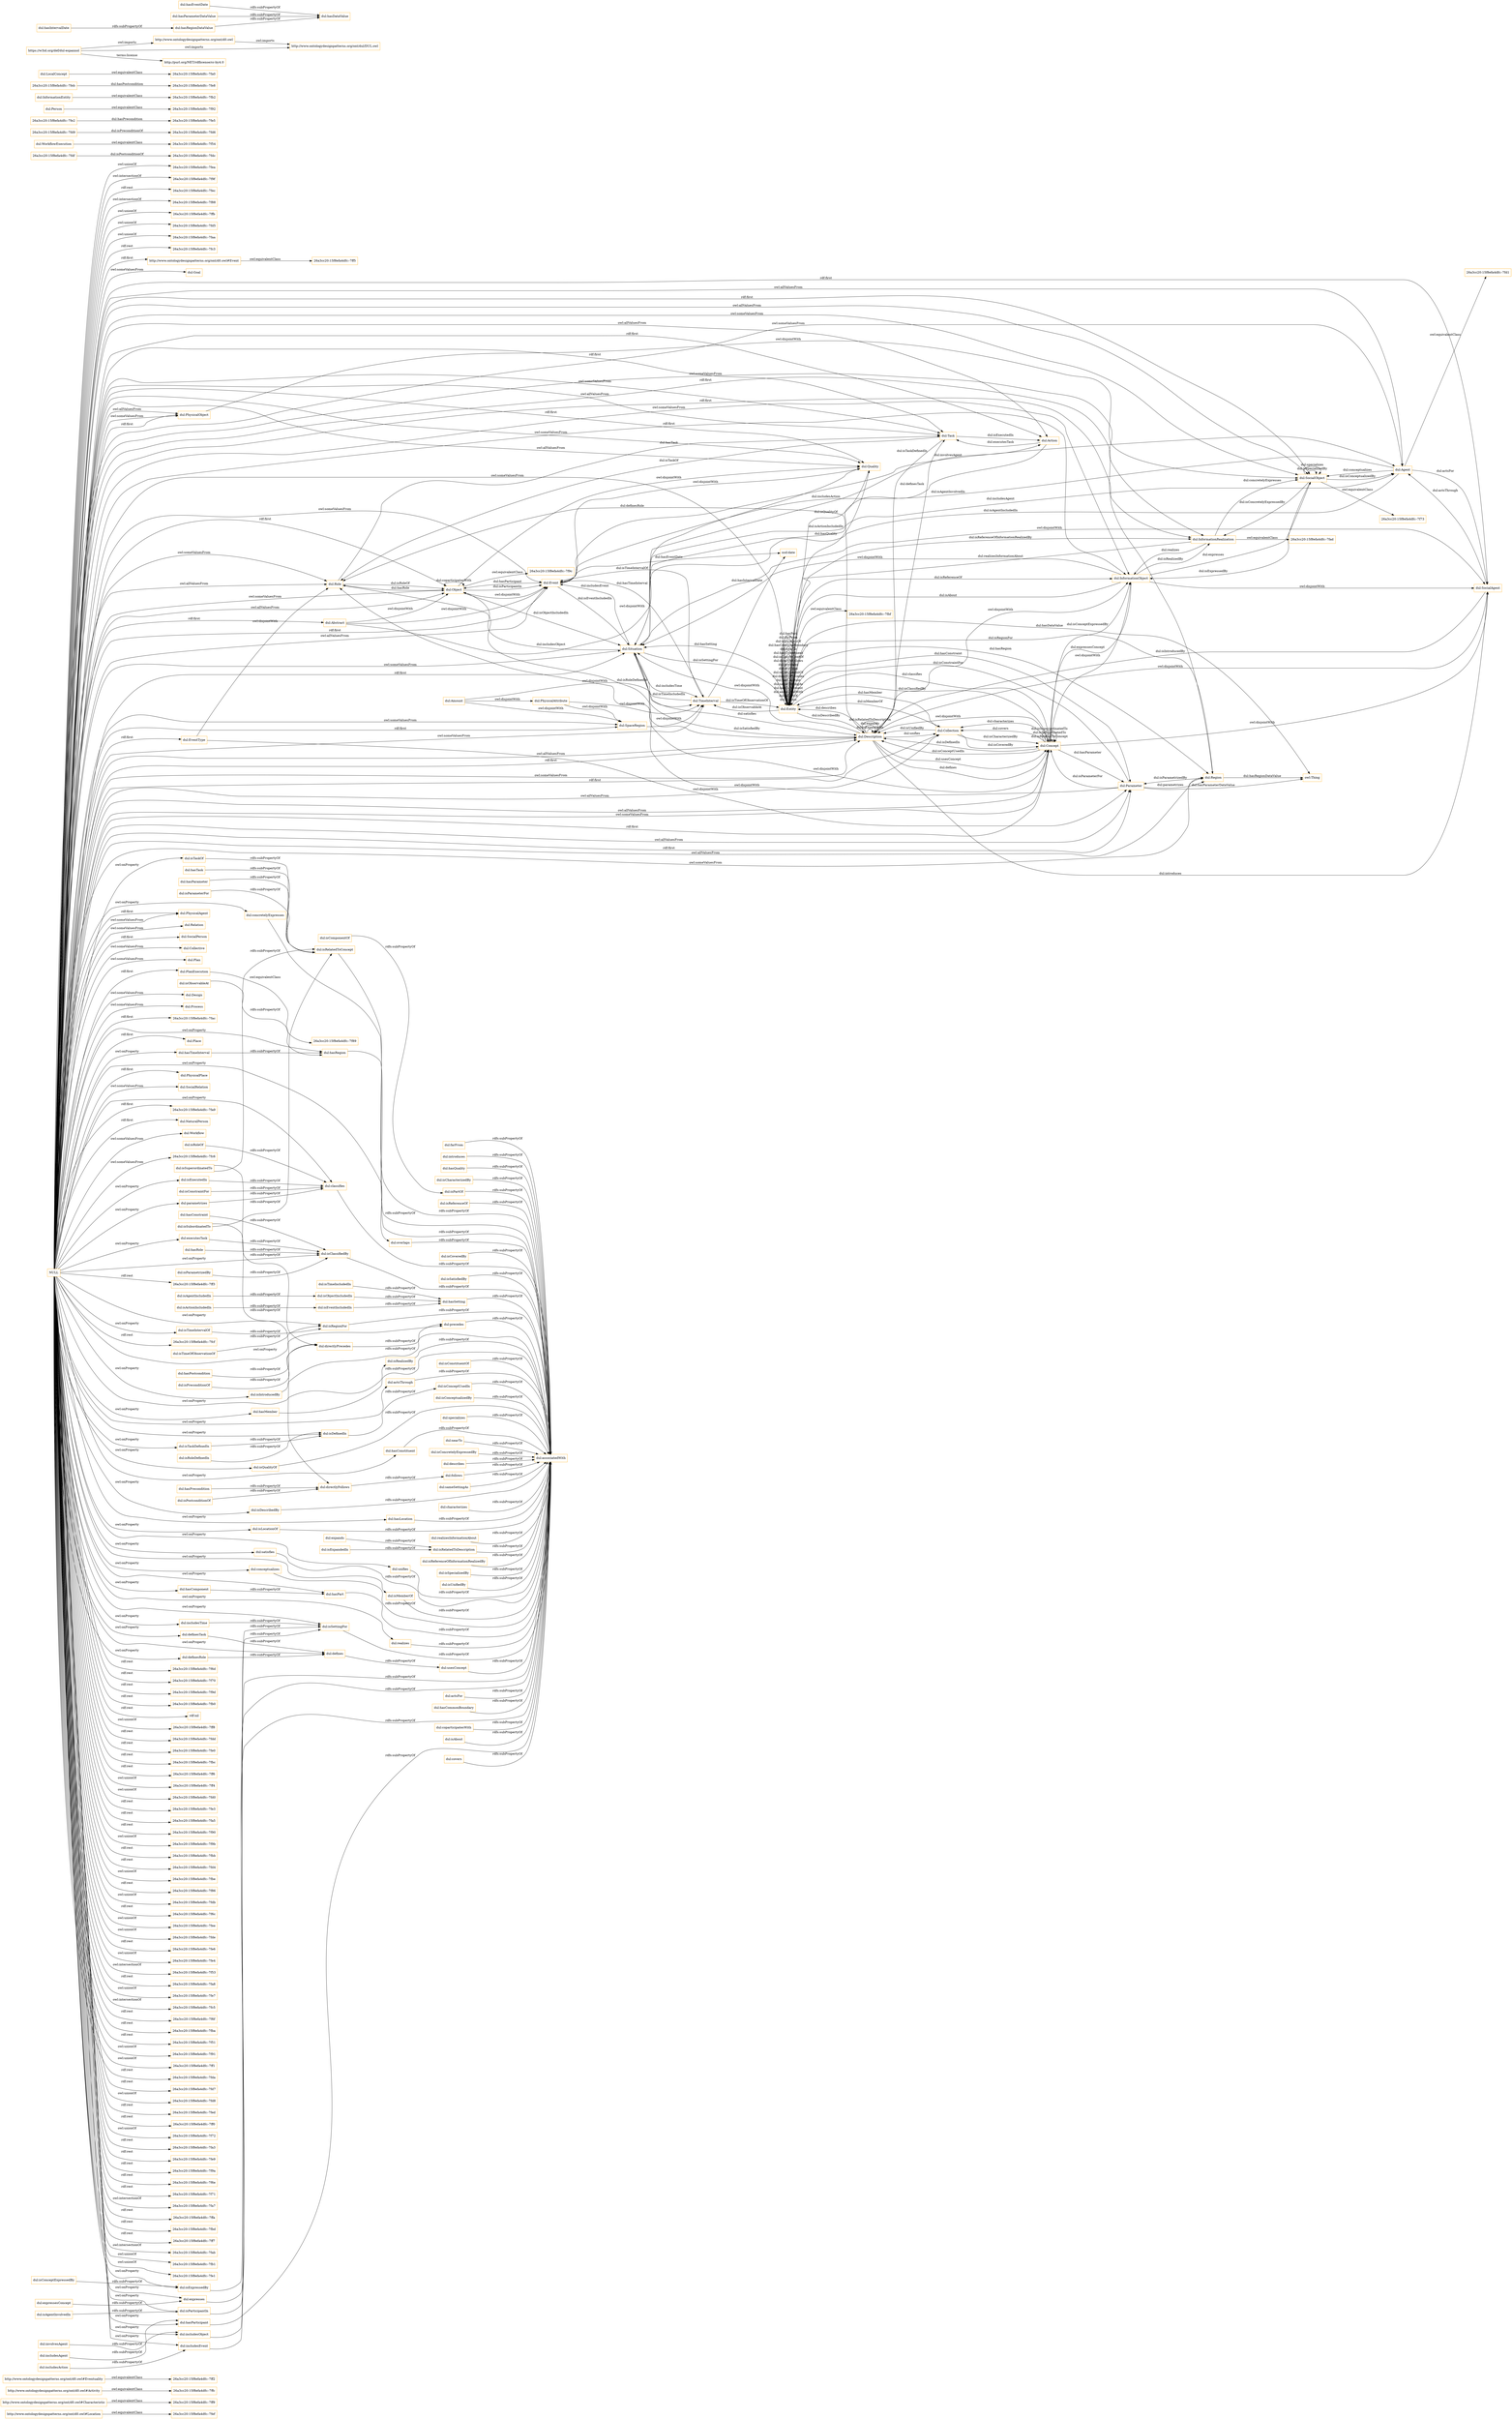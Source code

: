 digraph ar2dtool_diagram { 
rankdir=LR;
size="1501"
node [shape = rectangle, color="orange"]; "http://www.ontologydesignpatterns.org/ont/d0.owl#Location" "26a3cc20:15f8efa4dfc:-7ff9" "26a3cc20:15f8efa4dfc:-7fef" "http://www.ontologydesignpatterns.org/ont/d0.owl#Activity" "http://www.ontologydesignpatterns.org/ont/d0.owl#Eventuality" "26a3cc20:15f8efa4dfc:-7ff2" "http://www.ontologydesignpatterns.org/ont/d0.owl#Characteristic" "http://www.ontologydesignpatterns.org/ont/d0.owl#Event" "26a3cc20:15f8efa4dfc:-7ffc" "26a3cc20:15f8efa4dfc:-7ff5" "dul:Goal" "dul:EventType" "26a3cc20:15f8efa4dfc:-7fdc" "dul:Object" "26a3cc20:15f8efa4dfc:-7f54" "26a3cc20:15f8efa4dfc:-7fad" "dul:Description" "26a3cc20:15f8efa4dfc:-7fd6" "dul:PhysicalAgent" "dul:Relation" "dul:Role" "dul:Entity" "dul:Situation" "26a3cc20:15f8efa4dfc:-7fd1" "dul:Abstract" "dul:SocialPerson" "dul:Collective" "26a3cc20:15f8efa4dfc:-7f9c" "dul:Amount" "dul:Plan" "26a3cc20:15f8efa4dfc:-7fe2" "dul:Design" "dul:Process" "26a3cc20:15f8efa4dfc:-7f92" "26a3cc20:15f8efa4dfc:-7fac" "dul:Task" "26a3cc20:15f8efa4dfc:-7fbf" "26a3cc20:15f8efa4dfc:-7fb2" "dul:Place" "dul:Quality" "dul:Action" "dul:SocialAgent" "dul:PlanExecution" "dul:Agent" "dul:Parameter" "dul:WorkflowExecution" "dul:SocialObject" "dul:PhysicalPlace" "dul:TimeInterval" "dul:Concept" "dul:SocialRelation" "26a3cc20:15f8efa4dfc:-7f73" "dul:Event" "26a3cc20:15f8efa4dfc:-7fd9" "dul:Person" "dul:SpaceRegion" "26a3cc20:15f8efa4dfc:-7f89" "dul:PhysicalObject" "26a3cc20:15f8efa4dfc:-7fdf" "26a3cc20:15f8efa4dfc:-7fa9" "owl:Thing" "dul:InformationRealization" "dul:PhysicalAttribute" "dul:NaturalPerson" "26a3cc20:15f8efa4dfc:-7fe5" "dul:Workflow" "dul:InformationObject" "26a3cc20:15f8efa4dfc:-7feb" "26a3cc20:15f8efa4dfc:-7fc6" "dul:Collection" "26a3cc20:15f8efa4dfc:-7fa0" "dul:Region" "dul:InformationEntity" "26a3cc20:15f8efa4dfc:-7fe8" "dul:LocalConcept" ; /*classes style*/
	"dul:isRelatedToConcept" -> "dul:associatedWith" [ label = "rdfs:subPropertyOf" ];
	"dul:concretelyExpresses" -> "dul:associatedWith" [ label = "rdfs:subPropertyOf" ];
	"dul:hasRegion" -> "dul:associatedWith" [ label = "rdfs:subPropertyOf" ];
	"dul:includesEvent" -> "dul:isSettingFor" [ label = "rdfs:subPropertyOf" ];
	"dul:overlaps" -> "dul:associatedWith" [ label = "rdfs:subPropertyOf" ];
	"dul:isConstraintFor" -> "dul:classifies" [ label = "rdfs:subPropertyOf" ];
	"dul:isRegionFor" -> "dul:associatedWith" [ label = "rdfs:subPropertyOf" ];
	"dul:isCoveredBy" -> "dul:associatedWith" [ label = "rdfs:subPropertyOf" ];
	"dul:PhysicalAttribute" -> "dul:TimeInterval" [ label = "owl:disjointWith" ];
	"dul:PhysicalAttribute" -> "dul:SpaceRegion" [ label = "owl:disjointWith" ];
	"dul:hasConstraint" -> "dul:isClassifiedBy" [ label = "rdfs:subPropertyOf" ];
	"dul:isSettingFor" -> "dul:associatedWith" [ label = "rdfs:subPropertyOf" ];
	"dul:isSatisfiedBy" -> "dul:associatedWith" [ label = "rdfs:subPropertyOf" ];
	"dul:isIntroducedBy" -> "dul:associatedWith" [ label = "rdfs:subPropertyOf" ];
	"dul:Description" -> "dul:SocialAgent" [ label = "owl:disjointWith" ];
	"dul:Description" -> "dul:Situation" [ label = "owl:disjointWith" ];
	"dul:Description" -> "dul:InformationObject" [ label = "owl:disjointWith" ];
	"dul:Concept" -> "dul:InformationObject" [ label = "owl:disjointWith" ];
	"dul:Concept" -> "dul:Description" [ label = "owl:disjointWith" ];
	"dul:Concept" -> "dul:Situation" [ label = "owl:disjointWith" ];
	"dul:Concept" -> "dul:SocialAgent" [ label = "owl:disjointWith" ];
	"dul:Object" -> "dul:Quality" [ label = "owl:disjointWith" ];
	"dul:Object" -> "26a3cc20:15f8efa4dfc:-7f9c" [ label = "owl:equivalentClass" ];
	"dul:isConceptExpressedBy" -> "dul:isExpressedBy" [ label = "rdfs:subPropertyOf" ];
	"dul:isParameterFor" -> "dul:isRelatedToConcept" [ label = "rdfs:subPropertyOf" ];
	"dul:isRealizedBy" -> "dul:associatedWith" [ label = "rdfs:subPropertyOf" ];
	"dul:isRoleOf" -> "dul:classifies" [ label = "rdfs:subPropertyOf" ];
	"http://www.ontologydesignpatterns.org/ont/d0.owl" -> "http://www.ontologydesignpatterns.org/ont/dul/DUL.owl" [ label = "owl:imports" ];
	"dul:hasMember" -> "dul:associatedWith" [ label = "rdfs:subPropertyOf" ];
	"dul:expresses" -> "dul:associatedWith" [ label = "rdfs:subPropertyOf" ];
	"dul:includesAction" -> "dul:includesEvent" [ label = "rdfs:subPropertyOf" ];
	"dul:isRoleDefinedIn" -> "dul:isDefinedIn" [ label = "rdfs:subPropertyOf" ];
	"dul:isActionIncludedIn" -> "dul:isEventIncludedIn" [ label = "rdfs:subPropertyOf" ];
	"dul:InformationObject" -> "dul:SocialAgent" [ label = "owl:disjointWith" ];
	"dul:InformationObject" -> "dul:Situation" [ label = "owl:disjointWith" ];
	"dul:hasPostcondition" -> "dul:directlyPrecedes" [ label = "rdfs:subPropertyOf" ];
	"dul:WorkflowExecution" -> "26a3cc20:15f8efa4dfc:-7f54" [ label = "owl:equivalentClass" ];
	"dul:isConstituentOf" -> "dul:associatedWith" [ label = "rdfs:subPropertyOf" ];
	"dul:SocialObject" -> "26a3cc20:15f8efa4dfc:-7f73" [ label = "owl:equivalentClass" ];
	"dul:actsThrough" -> "dul:associatedWith" [ label = "rdfs:subPropertyOf" ];
	"http://www.ontologydesignpatterns.org/ont/d0.owl#Event" -> "26a3cc20:15f8efa4dfc:-7ff5" [ label = "owl:equivalentClass" ];
	"dul:isEventIncludedIn" -> "dul:hasSetting" [ label = "rdfs:subPropertyOf" ];
	"dul:Parameter" -> "dul:Role" [ label = "owl:disjointWith" ];
	"dul:InformationRealization" -> "26a3cc20:15f8efa4dfc:-7fad" [ label = "owl:equivalentClass" ];
	"dul:isConceptualizedBy" -> "dul:associatedWith" [ label = "rdfs:subPropertyOf" ];
	"dul:precedes" -> "dul:associatedWith" [ label = "rdfs:subPropertyOf" ];
	"dul:isPreconditionOf" -> "dul:directlyPrecedes" [ label = "rdfs:subPropertyOf" ];
	"dul:specializes" -> "dul:associatedWith" [ label = "rdfs:subPropertyOf" ];
	"dul:isDefinedIn" -> "dul:isConceptUsedIn" [ label = "rdfs:subPropertyOf" ];
	"dul:nearTo" -> "dul:associatedWith" [ label = "rdfs:subPropertyOf" ];
	"dul:Event" -> "dul:Quality" [ label = "owl:disjointWith" ];
	"dul:Event" -> "dul:Object" [ label = "owl:disjointWith" ];
	"dul:hasRole" -> "dul:isClassifiedBy" [ label = "rdfs:subPropertyOf" ];
	"dul:isExpressedBy" -> "dul:associatedWith" [ label = "rdfs:subPropertyOf" ];
	"dul:PhysicalObject" -> "dul:SocialObject" [ label = "owl:disjointWith" ];
	"dul:isConcretelyExpressedBy" -> "dul:associatedWith" [ label = "rdfs:subPropertyOf" ];
	"dul:describes" -> "dul:associatedWith" [ label = "rdfs:subPropertyOf" ];
	"dul:isQualityOf" -> "dul:associatedWith" [ label = "rdfs:subPropertyOf" ];
	"dul:sameSettingAs" -> "dul:associatedWith" [ label = "rdfs:subPropertyOf" ];
	"dul:hasConstituent" -> "dul:associatedWith" [ label = "rdfs:subPropertyOf" ];
	"dul:Situation" -> "dul:SocialAgent" [ label = "owl:disjointWith" ];
	"dul:characterizes" -> "dul:associatedWith" [ label = "rdfs:subPropertyOf" ];
	"dul:EventType" -> "dul:Role" [ label = "owl:disjointWith" ];
	"dul:EventType" -> "dul:Parameter" [ label = "owl:disjointWith" ];
	"dul:hasTask" -> "dul:isRelatedToConcept" [ label = "rdfs:subPropertyOf" ];
	"dul:directlyPrecedes" -> "dul:precedes" [ label = "rdfs:subPropertyOf" ];
	"dul:isTaskOf" -> "dul:isRelatedToConcept" [ label = "rdfs:subPropertyOf" ];
	"dul:isDescribedBy" -> "dul:associatedWith" [ label = "rdfs:subPropertyOf" ];
	"http://www.ontologydesignpatterns.org/ont/d0.owl#Eventuality" -> "26a3cc20:15f8efa4dfc:-7ff2" [ label = "owl:equivalentClass" ];
	"dul:isParticipantIn" -> "dul:associatedWith" [ label = "rdfs:subPropertyOf" ];
	"http://www.ontologydesignpatterns.org/ont/d0.owl#Characteristic" -> "26a3cc20:15f8efa4dfc:-7ff9" [ label = "owl:equivalentClass" ];
	"dul:realizesInformationAbout" -> "dul:associatedWith" [ label = "rdfs:subPropertyOf" ];
	"dul:isSuperordinatedTo" -> "dul:isRelatedToConcept" [ label = "rdfs:subPropertyOf" ];
	"dul:isSuperordinatedTo" -> "dul:directlyPrecedes" [ label = "rdfs:subPropertyOf" ];
	"dul:isRelatedToDescription" -> "dul:associatedWith" [ label = "rdfs:subPropertyOf" ];
	"dul:Person" -> "26a3cc20:15f8efa4dfc:-7f92" [ label = "owl:equivalentClass" ];
	"dul:isReferenceOfInformationRealizedBy" -> "dul:associatedWith" [ label = "rdfs:subPropertyOf" ];
	"dul:isSpecializedBy" -> "dul:associatedWith" [ label = "rdfs:subPropertyOf" ];
	"dul:isUnifiedBy" -> "dul:associatedWith" [ label = "rdfs:subPropertyOf" ];
	"dul:hasSetting" -> "dul:associatedWith" [ label = "rdfs:subPropertyOf" ];
	"dul:involvesAgent" -> "dul:hasParticipant" [ label = "rdfs:subPropertyOf" ];
	"dul:isTimeIncludedIn" -> "dul:hasSetting" [ label = "rdfs:subPropertyOf" ];
	"dul:isPostconditionOf" -> "dul:directlyFollows" [ label = "rdfs:subPropertyOf" ];
	"dul:PlanExecution" -> "26a3cc20:15f8efa4dfc:-7f89" [ label = "owl:equivalentClass" ];
	"NULL" -> "dul:Parameter" [ label = "owl:allValuesFrom" ];
	"NULL" -> "26a3cc20:15f8efa4dfc:-7f6d" [ label = "rdf:rest" ];
	"NULL" -> "26a3cc20:15f8efa4dfc:-7f70" [ label = "rdf:rest" ];
	"NULL" -> "26a3cc20:15f8efa4dfc:-7f9d" [ label = "rdf:rest" ];
	"NULL" -> "dul:Situation" [ label = "owl:someValuesFrom" ];
	"NULL" -> "26a3cc20:15f8efa4dfc:-7fb0" [ label = "rdf:rest" ];
	"NULL" -> "dul:Parameter" [ label = "rdf:first" ];
	"NULL" -> "rdf:nil" [ label = "rdf:rest" ];
	"NULL" -> "dul:InformationObject" [ label = "rdf:first" ];
	"NULL" -> "26a3cc20:15f8efa4dfc:-7ff8" [ label = "owl:unionOf" ];
	"NULL" -> "26a3cc20:15f8efa4dfc:-7fdd" [ label = "rdf:rest" ];
	"NULL" -> "26a3cc20:15f8efa4dfc:-7fe0" [ label = "rdf:rest" ];
	"NULL" -> "dul:concretelyExpresses" [ label = "owl:onProperty" ];
	"NULL" -> "dul:PhysicalObject" [ label = "owl:allValuesFrom" ];
	"NULL" -> "dul:isTaskOf" [ label = "owl:onProperty" ];
	"NULL" -> "dul:Task" [ label = "owl:allValuesFrom" ];
	"NULL" -> "26a3cc20:15f8efa4dfc:-7fbc" [ label = "rdf:rest" ];
	"NULL" -> "26a3cc20:15f8efa4dfc:-7ff6" [ label = "rdf:rest" ];
	"NULL" -> "26a3cc20:15f8efa4dfc:-7fc6" [ label = "owl:someValuesFrom" ];
	"NULL" -> "dul:Region" [ label = "owl:allValuesFrom" ];
	"NULL" -> "dul:isParticipantIn" [ label = "owl:onProperty" ];
	"NULL" -> "26a3cc20:15f8efa4dfc:-7ff4" [ label = "owl:unionOf" ];
	"NULL" -> "dul:PlanExecution" [ label = "rdf:first" ];
	"NULL" -> "dul:Agent" [ label = "owl:someValuesFrom" ];
	"NULL" -> "dul:isTaskDefinedIn" [ label = "owl:onProperty" ];
	"NULL" -> "dul:overlaps" [ label = "owl:onProperty" ];
	"NULL" -> "dul:definesRole" [ label = "owl:onProperty" ];
	"NULL" -> "26a3cc20:15f8efa4dfc:-7fd0" [ label = "owl:unionOf" ];
	"NULL" -> "dul:PhysicalAgent" [ label = "rdf:first" ];
	"NULL" -> "dul:hasLocation" [ label = "owl:onProperty" ];
	"NULL" -> "dul:Plan" [ label = "owl:someValuesFrom" ];
	"NULL" -> "dul:Workflow" [ label = "owl:someValuesFrom" ];
	"NULL" -> "26a3cc20:15f8efa4dfc:-7fe3" [ label = "rdf:rest" ];
	"NULL" -> "dul:Collection" [ label = "owl:allValuesFrom" ];
	"NULL" -> "dul:definesTask" [ label = "owl:onProperty" ];
	"NULL" -> "dul:Collective" [ label = "owl:someValuesFrom" ];
	"NULL" -> "dul:parametrizes" [ label = "owl:onProperty" ];
	"NULL" -> "dul:isLocationOf" [ label = "owl:onProperty" ];
	"NULL" -> "dul:Place" [ label = "rdf:first" ];
	"NULL" -> "26a3cc20:15f8efa4dfc:-7fa5" [ label = "rdf:rest" ];
	"NULL" -> "dul:Situation" [ label = "rdf:first" ];
	"NULL" -> "dul:SocialObject" [ label = "owl:allValuesFrom" ];
	"NULL" -> "26a3cc20:15f8efa4dfc:-7f90" [ label = "rdf:rest" ];
	"NULL" -> "dul:NaturalPerson" [ label = "rdf:first" ];
	"NULL" -> "26a3cc20:15f8efa4dfc:-7f9b" [ label = "owl:unionOf" ];
	"NULL" -> "dul:isExpressedBy" [ label = "owl:onProperty" ];
	"NULL" -> "dul:SocialObject" [ label = "rdf:first" ];
	"NULL" -> "dul:Event" [ label = "rdf:first" ];
	"NULL" -> "dul:Quality" [ label = "owl:someValuesFrom" ];
	"NULL" -> "dul:Relation" [ label = "owl:someValuesFrom" ];
	"NULL" -> "26a3cc20:15f8efa4dfc:-7fbb" [ label = "rdf:rest" ];
	"NULL" -> "26a3cc20:15f8efa4dfc:-7fd4" [ label = "rdf:rest" ];
	"NULL" -> "dul:Role" [ label = "owl:allValuesFrom" ];
	"NULL" -> "26a3cc20:15f8efa4dfc:-7fbe" [ label = "owl:unionOf" ];
	"NULL" -> "dul:Action" [ label = "owl:allValuesFrom" ];
	"NULL" -> "dul:InformationRealization" [ label = "rdf:first" ];
	"NULL" -> "dul:Description" [ label = "owl:someValuesFrom" ];
	"NULL" -> "dul:SocialObject" [ label = "owl:someValuesFrom" ];
	"NULL" -> "26a3cc20:15f8efa4dfc:-7f86" [ label = "rdf:rest" ];
	"NULL" -> "26a3cc20:15f8efa4dfc:-7fdb" [ label = "owl:unionOf" ];
	"NULL" -> "dul:SocialRelation" [ label = "owl:someValuesFrom" ];
	"NULL" -> "dul:executesTask" [ label = "owl:onProperty" ];
	"NULL" -> "dul:includesObject" [ label = "owl:onProperty" ];
	"NULL" -> "dul:Abstract" [ label = "rdf:first" ];
	"NULL" -> "dul:Object" [ label = "owl:allValuesFrom" ];
	"NULL" -> "26a3cc20:15f8efa4dfc:-7f6c" [ label = "rdf:rest" ];
	"NULL" -> "26a3cc20:15f8efa4dfc:-7fee" [ label = "owl:unionOf" ];
	"NULL" -> "dul:hasComponent" [ label = "owl:onProperty" ];
	"NULL" -> "dul:unifies" [ label = "owl:onProperty" ];
	"NULL" -> "dul:defines" [ label = "owl:onProperty" ];
	"NULL" -> "dul:Task" [ label = "rdf:first" ];
	"NULL" -> "26a3cc20:15f8efa4dfc:-7fde" [ label = "owl:unionOf" ];
	"NULL" -> "26a3cc20:15f8efa4dfc:-7fe6" [ label = "rdf:rest" ];
	"NULL" -> "dul:Quality" [ label = "owl:allValuesFrom" ];
	"NULL" -> "dul:isDescribedBy" [ label = "owl:onProperty" ];
	"NULL" -> "26a3cc20:15f8efa4dfc:-7fe4" [ label = "owl:unionOf" ];
	"NULL" -> "26a3cc20:15f8efa4dfc:-7f53" [ label = "owl:intersectionOf" ];
	"NULL" -> "dul:hasRegion" [ label = "owl:onProperty" ];
	"NULL" -> "dul:TimeInterval" [ label = "owl:someValuesFrom" ];
	"NULL" -> "26a3cc20:15f8efa4dfc:-7fa8" [ label = "rdf:rest" ];
	"NULL" -> "26a3cc20:15f8efa4dfc:-7fe7" [ label = "owl:unionOf" ];
	"NULL" -> "26a3cc20:15f8efa4dfc:-7fac" [ label = "rdf:first" ];
	"NULL" -> "26a3cc20:15f8efa4dfc:-7fc5" [ label = "owl:intersectionOf" ];
	"NULL" -> "26a3cc20:15f8efa4dfc:-7f6f" [ label = "rdf:rest" ];
	"NULL" -> "dul:expresses" [ label = "owl:onProperty" ];
	"NULL" -> "26a3cc20:15f8efa4dfc:-7fba" [ label = "rdf:rest" ];
	"NULL" -> "26a3cc20:15f8efa4dfc:-7f51" [ label = "rdf:rest" ];
	"NULL" -> "dul:Description" [ label = "owl:allValuesFrom" ];
	"NULL" -> "dul:Design" [ label = "owl:someValuesFrom" ];
	"NULL" -> "dul:satisfies" [ label = "owl:onProperty" ];
	"NULL" -> "dul:Concept" [ label = "rdf:first" ];
	"NULL" -> "dul:SocialPerson" [ label = "rdf:first" ];
	"NULL" -> "dul:PhysicalAgent" [ label = "owl:someValuesFrom" ];
	"NULL" -> "dul:Quality" [ label = "rdf:first" ];
	"NULL" -> "dul:hasConstituent" [ label = "owl:onProperty" ];
	"NULL" -> "dul:Concept" [ label = "owl:allValuesFrom" ];
	"NULL" -> "26a3cc20:15f8efa4dfc:-7f91" [ label = "owl:unionOf" ];
	"NULL" -> "26a3cc20:15f8efa4dfc:-7ff1" [ label = "owl:unionOf" ];
	"NULL" -> "26a3cc20:15f8efa4dfc:-7fda" [ label = "rdf:rest" ];
	"NULL" -> "26a3cc20:15f8efa4dfc:-7fd7" [ label = "rdf:rest" ];
	"NULL" -> "dul:hasParticipant" [ label = "owl:onProperty" ];
	"NULL" -> "dul:includesEvent" [ label = "owl:onProperty" ];
	"NULL" -> "dul:includesTime" [ label = "owl:onProperty" ];
	"NULL" -> "26a3cc20:15f8efa4dfc:-7fd8" [ label = "owl:unionOf" ];
	"NULL" -> "dul:Object" [ label = "rdf:first" ];
	"NULL" -> "26a3cc20:15f8efa4dfc:-7fed" [ label = "rdf:rest" ];
	"NULL" -> "26a3cc20:15f8efa4dfc:-7ff0" [ label = "rdf:rest" ];
	"NULL" -> "dul:isMemberOf" [ label = "owl:onProperty" ];
	"NULL" -> "dul:isQualityOf" [ label = "owl:onProperty" ];
	"NULL" -> "dul:Task" [ label = "owl:someValuesFrom" ];
	"NULL" -> "26a3cc20:15f8efa4dfc:-7fa9" [ label = "rdf:first" ];
	"NULL" -> "26a3cc20:15f8efa4dfc:-7f72" [ label = "owl:unionOf" ];
	"NULL" -> "dul:InformationObject" [ label = "owl:someValuesFrom" ];
	"NULL" -> "dul:Action" [ label = "rdf:first" ];
	"NULL" -> "dul:Region" [ label = "owl:someValuesFrom" ];
	"NULL" -> "dul:isDefinedIn" [ label = "owl:onProperty" ];
	"NULL" -> "26a3cc20:15f8efa4dfc:-7fa3" [ label = "rdf:rest" ];
	"NULL" -> "dul:isTimeIntervalOf" [ label = "owl:onProperty" ];
	"NULL" -> "http://www.ontologydesignpatterns.org/ont/d0.owl#Event" [ label = "rdf:first" ];
	"NULL" -> "26a3cc20:15f8efa4dfc:-7fe9" [ label = "rdf:rest" ];
	"NULL" -> "26a3cc20:15f8efa4dfc:-7f9a" [ label = "rdf:rest" ];
	"NULL" -> "dul:Region" [ label = "rdf:first" ];
	"NULL" -> "dul:PhysicalObject" [ label = "owl:someValuesFrom" ];
	"NULL" -> "dul:Object" [ label = "owl:someValuesFrom" ];
	"NULL" -> "dul:actsThrough" [ label = "owl:onProperty" ];
	"NULL" -> "26a3cc20:15f8efa4dfc:-7f6e" [ label = "rdf:rest" ];
	"NULL" -> "26a3cc20:15f8efa4dfc:-7f71" [ label = "rdf:rest" ];
	"NULL" -> "dul:PhysicalPlace" [ label = "rdf:first" ];
	"NULL" -> "dul:isRegionFor" [ label = "owl:onProperty" ];
	"NULL" -> "dul:conceptualizes" [ label = "owl:onProperty" ];
	"NULL" -> "dul:EventType" [ label = "rdf:first" ];
	"NULL" -> "dul:hasTimeInterval" [ label = "owl:onProperty" ];
	"NULL" -> "dul:InformationRealization" [ label = "owl:someValuesFrom" ];
	"NULL" -> "26a3cc20:15f8efa4dfc:-7fa7" [ label = "owl:intersectionOf" ];
	"NULL" -> "dul:SpaceRegion" [ label = "rdf:first" ];
	"NULL" -> "26a3cc20:15f8efa4dfc:-7ffa" [ label = "rdf:rest" ];
	"NULL" -> "26a3cc20:15f8efa4dfc:-7fbd" [ label = "rdf:rest" ];
	"NULL" -> "dul:hasPart" [ label = "owl:onProperty" ];
	"NULL" -> "26a3cc20:15f8efa4dfc:-7ff7" [ label = "rdf:rest" ];
	"NULL" -> "dul:classifies" [ label = "owl:onProperty" ];
	"NULL" -> "dul:isRealizedBy" [ label = "owl:onProperty" ];
	"NULL" -> "26a3cc20:15f8efa4dfc:-7fab" [ label = "owl:intersectionOf" ];
	"NULL" -> "26a3cc20:15f8efa4dfc:-7fb1" [ label = "owl:unionOf" ];
	"NULL" -> "dul:Agent" [ label = "owl:allValuesFrom" ];
	"NULL" -> "dul:Event" [ label = "owl:allValuesFrom" ];
	"NULL" -> "dul:Goal" [ label = "owl:someValuesFrom" ];
	"NULL" -> "dul:precedes" [ label = "owl:onProperty" ];
	"NULL" -> "26a3cc20:15f8efa4dfc:-7fe1" [ label = "owl:unionOf" ];
	"NULL" -> "dul:Collection" [ label = "rdf:first" ];
	"NULL" -> "dul:Role" [ label = "owl:someValuesFrom" ];
	"NULL" -> "dul:isClassifiedBy" [ label = "owl:onProperty" ];
	"NULL" -> "dul:SocialAgent" [ label = "rdf:first" ];
	"NULL" -> "dul:isIntroducedBy" [ label = "owl:onProperty" ];
	"NULL" -> "dul:hasMember" [ label = "owl:onProperty" ];
	"NULL" -> "26a3cc20:15f8efa4dfc:-7fea" [ label = "owl:unionOf" ];
	"NULL" -> "dul:isExecutedIn" [ label = "owl:onProperty" ];
	"NULL" -> "dul:PhysicalObject" [ label = "rdf:first" ];
	"NULL" -> "26a3cc20:15f8efa4dfc:-7f9f" [ label = "owl:intersectionOf" ];
	"NULL" -> "26a3cc20:15f8efa4dfc:-7fec" [ label = "rdf:rest" ];
	"NULL" -> "26a3cc20:15f8efa4dfc:-7f88" [ label = "owl:intersectionOf" ];
	"NULL" -> "26a3cc20:15f8efa4dfc:-7ffb" [ label = "owl:unionOf" ];
	"NULL" -> "26a3cc20:15f8efa4dfc:-7fd5" [ label = "owl:unionOf" ];
	"NULL" -> "dul:Event" [ label = "owl:someValuesFrom" ];
	"NULL" -> "dul:Process" [ label = "owl:someValuesFrom" ];
	"NULL" -> "dul:Entity" [ label = "owl:someValuesFrom" ];
	"NULL" -> "dul:SpaceRegion" [ label = "owl:someValuesFrom" ];
	"NULL" -> "26a3cc20:15f8efa4dfc:-7faa" [ label = "owl:unionOf" ];
	"NULL" -> "26a3cc20:15f8efa4dfc:-7fc3" [ label = "rdf:rest" ];
	"NULL" -> "dul:Description" [ label = "rdf:first" ];
	"NULL" -> "dul:isSettingFor" [ label = "owl:onProperty" ];
	"NULL" -> "26a3cc20:15f8efa4dfc:-7ff3" [ label = "rdf:rest" ];
	"NULL" -> "26a3cc20:15f8efa4dfc:-7fcf" [ label = "rdf:rest" ];
	"NULL" -> "dul:Concept" [ label = "owl:someValuesFrom" ];
	"NULL" -> "dul:realizes" [ label = "owl:onProperty" ];
	"dul:includesObject" -> "dul:isSettingFor" [ label = "rdfs:subPropertyOf" ];
	"dul:expressesConcept" -> "dul:expresses" [ label = "rdfs:subPropertyOf" ];
	"dul:executesTask" -> "dul:isClassifiedBy" [ label = "rdfs:subPropertyOf" ];
	"dul:LocalConcept" -> "26a3cc20:15f8efa4dfc:-7fa0" [ label = "owl:equivalentClass" ];
	"dul:isAgentIncludedIn" -> "dul:isObjectIncludedIn" [ label = "rdfs:subPropertyOf" ];
	"dul:expands" -> "dul:isRelatedToDescription" [ label = "rdfs:subPropertyOf" ];
	"dul:includesAgent" -> "dul:includesObject" [ label = "rdfs:subPropertyOf" ];
	"dul:classifies" -> "dul:associatedWith" [ label = "rdfs:subPropertyOf" ];
	"dul:actsFor" -> "dul:associatedWith" [ label = "rdfs:subPropertyOf" ];
	"http://www.ontologydesignpatterns.org/ont/d0.owl#Activity" -> "26a3cc20:15f8efa4dfc:-7ffc" [ label = "owl:equivalentClass" ];
	"dul:isObjectIncludedIn" -> "dul:hasSetting" [ label = "rdfs:subPropertyOf" ];
	"dul:hasPrecondition" -> "dul:directlyFollows" [ label = "rdfs:subPropertyOf" ];
	"dul:Entity" -> "26a3cc20:15f8efa4dfc:-7fbf" [ label = "owl:equivalentClass" ];
	"dul:isMemberOf" -> "dul:associatedWith" [ label = "rdfs:subPropertyOf" ];
	"dul:hasCommonBoundary" -> "dul:associatedWith" [ label = "rdfs:subPropertyOf" ];
	"dul:realizes" -> "dul:associatedWith" [ label = "rdfs:subPropertyOf" ];
	"dul:directlyFollows" -> "dul:follows" [ label = "rdfs:subPropertyOf" ];
	"dul:isExecutedIn" -> "dul:classifies" [ label = "rdfs:subPropertyOf" ];
	"dul:follows" -> "dul:associatedWith" [ label = "rdfs:subPropertyOf" ];
	"dul:hasRegionDataValue" -> "dul:hasDataValue" [ label = "rdfs:subPropertyOf" ];
	"dul:coparticipatesWith" -> "dul:associatedWith" [ label = "rdfs:subPropertyOf" ];
	"dul:isAbout" -> "dul:associatedWith" [ label = "rdfs:subPropertyOf" ];
	"dul:hasLocation" -> "dul:associatedWith" [ label = "rdfs:subPropertyOf" ];
	"dul:conceptualizes" -> "dul:associatedWith" [ label = "rdfs:subPropertyOf" ];
	"dul:isTaskDefinedIn" -> "dul:isDefinedIn" [ label = "rdfs:subPropertyOf" ];
	"dul:defines" -> "dul:usesConcept" [ label = "rdfs:subPropertyOf" ];
	"dul:hasPart" -> "dul:associatedWith" [ label = "rdfs:subPropertyOf" ];
	"dul:isTimeIntervalOf" -> "dul:isRegionFor" [ label = "rdfs:subPropertyOf" ];
	"http://www.ontologydesignpatterns.org/ont/d0.owl#Location" -> "26a3cc20:15f8efa4dfc:-7fef" [ label = "owl:equivalentClass" ];
	"dul:hasParticipant" -> "dul:associatedWith" [ label = "rdfs:subPropertyOf" ];
	"dul:covers" -> "dul:associatedWith" [ label = "rdfs:subPropertyOf" ];
	"dul:hasIntervalDate" -> "dul:hasRegionDataValue" [ label = "rdfs:subPropertyOf" ];
	"dul:includesTime" -> "dul:isSettingFor" [ label = "rdfs:subPropertyOf" ];
	"dul:InformationEntity" -> "26a3cc20:15f8efa4dfc:-7fb2" [ label = "owl:equivalentClass" ];
	"dul:farFrom" -> "dul:associatedWith" [ label = "rdfs:subPropertyOf" ];
	"dul:hasComponent" -> "dul:hasPart" [ label = "rdfs:subPropertyOf" ];
	"dul:usesConcept" -> "dul:associatedWith" [ label = "rdfs:subPropertyOf" ];
	"dul:isLocationOf" -> "dul:associatedWith" [ label = "rdfs:subPropertyOf" ];
	"dul:hasEventDate" -> "dul:hasDataValue" [ label = "rdfs:subPropertyOf" ];
	"dul:hasTimeInterval" -> "dul:hasRegion" [ label = "rdfs:subPropertyOf" ];
	"dul:introduces" -> "dul:associatedWith" [ label = "rdfs:subPropertyOf" ];
	"dul:satisfies" -> "dul:associatedWith" [ label = "rdfs:subPropertyOf" ];
	"dul:Abstract" -> "dul:Quality" [ label = "owl:disjointWith" ];
	"dul:Abstract" -> "dul:Object" [ label = "owl:disjointWith" ];
	"dul:Abstract" -> "dul:Event" [ label = "owl:disjointWith" ];
	"dul:definesRole" -> "dul:defines" [ label = "rdfs:subPropertyOf" ];
	"dul:isAgentInvolvedIn" -> "dul:isParticipantIn" [ label = "rdfs:subPropertyOf" ];
	"dul:hasQuality" -> "dul:associatedWith" [ label = "rdfs:subPropertyOf" ];
	"dul:isCharacterizedBy" -> "dul:associatedWith" [ label = "rdfs:subPropertyOf" ];
	"dul:SpaceRegion" -> "dul:TimeInterval" [ label = "owl:disjointWith" ];
	"dul:isParametrizedBy" -> "dul:isClassifiedBy" [ label = "rdfs:subPropertyOf" ];
	"dul:isTimeOfObservationOf" -> "dul:isRegionFor" [ label = "rdfs:subPropertyOf" ];
	"dul:isConceptUsedIn" -> "dul:associatedWith" [ label = "rdfs:subPropertyOf" ];
	"dul:hasParameter" -> "dul:isRelatedToConcept" [ label = "rdfs:subPropertyOf" ];
	"dul:hasParameterDataValue" -> "dul:hasDataValue" [ label = "rdfs:subPropertyOf" ];
	"dul:definesTask" -> "dul:defines" [ label = "rdfs:subPropertyOf" ];
	"dul:isPartOf" -> "dul:associatedWith" [ label = "rdfs:subPropertyOf" ];
	"https://w3id.org/def/dul-espannol" -> "http://www.ontologydesignpatterns.org/ont/dul/DUL.owl" [ label = "owl:imports" ];
	"https://w3id.org/def/dul-espannol" -> "http://www.ontologydesignpatterns.org/ont/d0.owl" [ label = "owl:imports" ];
	"https://w3id.org/def/dul-espannol" -> "http://purl.org/NET/rdflicense/cc-by4.0" [ label = "terms:license" ];
	"dul:isReferenceOf" -> "dul:associatedWith" [ label = "rdfs:subPropertyOf" ];
	"dul:isSubordinatedTo" -> "dul:isRelatedToConcept" [ label = "rdfs:subPropertyOf" ];
	"dul:isSubordinatedTo" -> "dul:directlyFollows" [ label = "rdfs:subPropertyOf" ];
	"dul:isExpandedIn" -> "dul:isRelatedToDescription" [ label = "rdfs:subPropertyOf" ];
	"dul:isClassifiedBy" -> "dul:associatedWith" [ label = "rdfs:subPropertyOf" ];
	"dul:parametrizes" -> "dul:classifies" [ label = "rdfs:subPropertyOf" ];
	"dul:unifies" -> "dul:associatedWith" [ label = "rdfs:subPropertyOf" ];
	"dul:Agent" -> "26a3cc20:15f8efa4dfc:-7fd1" [ label = "owl:equivalentClass" ];
	"dul:isObservableAt" -> "dul:hasRegion" [ label = "rdfs:subPropertyOf" ];
	"dul:Amount" -> "dul:TimeInterval" [ label = "owl:disjointWith" ];
	"dul:Amount" -> "dul:SpaceRegion" [ label = "owl:disjointWith" ];
	"dul:Amount" -> "dul:PhysicalAttribute" [ label = "owl:disjointWith" ];
	"dul:isComponentOf" -> "dul:isPartOf" [ label = "rdfs:subPropertyOf" ];
	"26a3cc20:15f8efa4dfc:-7fe2" -> "26a3cc20:15f8efa4dfc:-7fe5" [ label = "dul:hasPrecondition" ];
	"dul:Description" -> "dul:Role" [ label = "dul:definesRole" ];
	"dul:Entity" -> "dul:Entity" [ label = "dul:follows" ];
	"dul:Action" -> "dul:Situation" [ label = "dul:isActionIncludedIn" ];
	"dul:TimeInterval" -> "xsd:date" [ label = "dul:hasIntervalDate" ];
	"dul:Entity" -> "dul:Entity" [ label = "dul:isPartOf" ];
	"dul:SocialObject" -> "dul:InformationRealization" [ label = "dul:isConcretelyExpressedBy" ];
	"dul:Entity" -> "dul:Quality" [ label = "dul:hasQuality" ];
	"dul:Event" -> "dul:Situation" [ label = "dul:isEventIncludedIn" ];
	"dul:Description" -> "dul:Task" [ label = "dul:definesTask" ];
	"dul:Entity" -> "dul:Entity" [ label = "dul:associatedWith" ];
	"dul:Parameter" -> "dul:Entity" [ label = "dul:isConstraintFor" ];
	"dul:Agent" -> "dul:Event" [ label = "dul:isAgentInvolvedIn" ];
	"dul:SocialObject" -> "dul:Agent" [ label = "dul:isConceptualizedBy" ];
	"dul:Role" -> "dul:Task" [ label = "dul:hasTask" ];
	"dul:Entity" -> "dul:Concept" [ label = "dul:isClassifiedBy" ];
	"dul:InformationObject" -> "dul:SocialObject" [ label = "dul:expresses" ];
	"dul:Entity" -> "dul:Entity" [ label = "dul:hasComponent" ];
	"dul:Object" -> "dul:Event" [ label = "dul:isParticipantIn" ];
	"dul:InformationObject" -> "dul:Concept" [ label = "dul:expressesConcept" ];
	"dul:Description" -> "dul:SocialAgent" [ label = "dul:introduces" ];
	"dul:Task" -> "dul:Description" [ label = "dul:isTaskDefinedIn" ];
	"dul:Agent" -> "dul:Situation" [ label = "dul:isAgentIncludedIn" ];
	"dul:Concept" -> "dul:Collection" [ label = "dul:characterizes" ];
	"dul:Concept" -> "dul:Concept" [ label = "dul:isRelatedToConcept" ];
	"dul:SocialObject" -> "dul:InformationObject" [ label = "dul:isExpressedBy" ];
	"dul:Concept" -> "dul:Description" [ label = "dul:isDefinedIn" ];
	"dul:Entity" -> "dul:Entity" [ label = "dul:sameSettingAs" ];
	"dul:Region" -> "owl:Thing" [ label = "dul:hasRegionDataValue" ];
	"dul:Concept" -> "dul:Entity" [ label = "dul:classifies" ];
	"dul:Concept" -> "dul:Concept" [ label = "dul:isSubordinatedTo" ];
	"dul:Entity" -> "dul:Collection" [ label = "dul:isMemberOf" ];
	"dul:Concept" -> "dul:Parameter" [ label = "dul:hasParameter" ];
	"dul:Concept" -> "dul:Collection" [ label = "dul:covers" ];
	"dul:TimeInterval" -> "dul:Event" [ label = "dul:isTimeIntervalOf" ];
	"dul:TimeInterval" -> "dul:Situation" [ label = "dul:isTimeIncludedIn" ];
	"dul:InformationRealization" -> "dul:Entity" [ label = "dul:realizesInformationAbout" ];
	"dul:Event" -> "xsd:date" [ label = "dul:hasEventDate" ];
	"dul:Entity" -> "dul:InformationRealization" [ label = "dul:isReferenceOfInformationRealizedBy" ];
	"dul:Collection" -> "dul:Description" [ label = "dul:isUnifiedBy" ];
	"dul:Entity" -> "dul:Entity" [ label = "dul:hasLocation" ];
	"dul:Entity" -> "dul:Entity" [ label = "dul:directlyPrecedes" ];
	"dul:Concept" -> "dul:Concept" [ label = "dul:isSuperordinatedTo" ];
	"dul:SocialAgent" -> "dul:Agent" [ label = "dul:actsThrough" ];
	"dul:Task" -> "dul:Role" [ label = "dul:isTaskOf" ];
	"dul:Description" -> "dul:Collection" [ label = "dul:unifies" ];
	"dul:InformationRealization" -> "dul:SocialObject" [ label = "dul:concretelyExpresses" ];
	"dul:Parameter" -> "dul:Concept" [ label = "dul:isParameterFor" ];
	"dul:Action" -> "dul:Task" [ label = "dul:executesTask" ];
	"dul:Entity" -> "dul:Entity" [ label = "dul:isComponentOf" ];
	"dul:Event" -> "dul:TimeInterval" [ label = "dul:hasTimeInterval" ];
	"dul:Object" -> "dul:Role" [ label = "dul:hasRole" ];
	"dul:Agent" -> "dul:SocialAgent" [ label = "dul:actsFor" ];
	"dul:Entity" -> "dul:Entity" [ label = "dul:overlaps" ];
	"dul:Description" -> "dul:Description" [ label = "dul:isExpandedIn" ];
	"dul:Agent" -> "dul:SocialObject" [ label = "dul:conceptualizes" ];
	"dul:Situation" -> "dul:Event" [ label = "dul:includesEvent" ];
	"dul:InformationObject" -> "dul:Entity" [ label = "dul:isAbout" ];
	"26a3cc20:15f8efa4dfc:-7feb" -> "26a3cc20:15f8efa4dfc:-7fe8" [ label = "dul:hasPostcondition" ];
	"dul:Entity" -> "dul:Entity" [ label = "dul:precedes" ];
	"dul:Entity" -> "dul:Parameter" [ label = "dul:hasConstraint" ];
	"dul:Event" -> "dul:Object" [ label = "dul:hasParticipant" ];
	"dul:Situation" -> "dul:Agent" [ label = "dul:includesAgent" ];
	"dul:Region" -> "dul:Entity" [ label = "dul:isRegionFor" ];
	"dul:Situation" -> "dul:Object" [ label = "dul:includesObject" ];
	"dul:Entity" -> "dul:TimeInterval" [ label = "dul:isObservableAt" ];
	"dul:Description" -> "dul:Description" [ label = "dul:expands" ];
	"dul:Situation" -> "dul:TimeInterval" [ label = "dul:includesTime" ];
	"dul:Object" -> "dul:Object" [ label = "dul:coparticipatesWith" ];
	"26a3cc20:15f8efa4dfc:-7fd9" -> "26a3cc20:15f8efa4dfc:-7fd6" [ label = "dul:isPreconditionOf" ];
	"dul:Region" -> "dul:Parameter" [ label = "dul:isParametrizedBy" ];
	"dul:Entity" -> "dul:Description" [ label = "dul:isDescribedBy" ];
	"dul:Collection" -> "dul:Concept" [ label = "dul:isCharacterizedBy" ];
	"dul:Role" -> "dul:Object" [ label = "dul:isRoleOf" ];
	"dul:Situation" -> "dul:Entity" [ label = "dul:isSettingFor" ];
	"dul:Entity" -> "dul:Entity" [ label = "dul:directlyFollows" ];
	"26a3cc20:15f8efa4dfc:-7fdf" -> "26a3cc20:15f8efa4dfc:-7fdc" [ label = "dul:isPostconditionOf" ];
	"dul:Role" -> "dul:Description" [ label = "dul:isRoleDefinedIn" ];
	"dul:SocialObject" -> "dul:SocialObject" [ label = "dul:isSpecializedBy" ];
	"dul:Quality" -> "dul:Entity" [ label = "dul:isQualityOf" ];
	"dul:Situation" -> "dul:Action" [ label = "dul:includesAction" ];
	"dul:Description" -> "dul:Concept" [ label = "dul:usesConcept" ];
	"dul:Entity" -> "dul:Situation" [ label = "dul:hasSetting" ];
	"dul:TimeInterval" -> "dul:Entity" [ label = "dul:isTimeOfObservationOf" ];
	"dul:Concept" -> "dul:InformationObject" [ label = "dul:isConceptExpressedBy" ];
	"dul:Task" -> "dul:Action" [ label = "dul:isExecutedIn" ];
	"dul:Event" -> "dul:Agent" [ label = "dul:involvesAgent" ];
	"dul:Object" -> "dul:Situation" [ label = "dul:isObjectIncludedIn" ];
	"dul:SocialAgent" -> "dul:Description" [ label = "dul:isIntroducedBy" ];
	"dul:Collection" -> "dul:Concept" [ label = "dul:isCoveredBy" ];
	"dul:Description" -> "dul:Entity" [ label = "dul:describes" ];
	"dul:Collection" -> "dul:Entity" [ label = "dul:hasMember" ];
	"dul:Entity" -> "dul:Entity" [ label = "dul:isConstituentOf" ];
	"dul:Entity" -> "dul:Entity" [ label = "dul:hasConstituent" ];
	"dul:Entity" -> "owl:Thing" [ label = "dul:hasDataValue" ];
	"dul:Entity" -> "dul:Entity" [ label = "dul:nearTo" ];
	"dul:Concept" -> "dul:Description" [ label = "dul:isConceptUsedIn" ];
	"dul:Parameter" -> "owl:Thing" [ label = "dul:hasParameterDataValue" ];
	"dul:Description" -> "dul:Description" [ label = "dul:isRelatedToDescription" ];
	"dul:Entity" -> "dul:Entity" [ label = "dul:hasCommonBoundary" ];
	"dul:Entity" -> "dul:Entity" [ label = "dul:isLocationOf" ];
	"dul:InformationRealization" -> "dul:InformationObject" [ label = "dul:realizes" ];
	"dul:InformationObject" -> "dul:InformationRealization" [ label = "dul:isRealizedBy" ];
	"dul:SocialObject" -> "dul:SocialObject" [ label = "dul:specializes" ];
	"dul:Entity" -> "dul:Entity" [ label = "dul:farFrom" ];
	"dul:Parameter" -> "dul:Region" [ label = "dul:parametrizes" ];
	"dul:Entity" -> "dul:InformationObject" [ label = "dul:isReferenceOf" ];
	"dul:Description" -> "dul:Situation" [ label = "dul:isSatisfiedBy" ];
	"dul:Entity" -> "dul:Region" [ label = "dul:hasRegion" ];
	"dul:Entity" -> "dul:Entity" [ label = "dul:hasPart" ];
	"dul:Description" -> "dul:Concept" [ label = "dul:defines" ];
	"dul:Situation" -> "dul:Description" [ label = "dul:satisfies" ];

}
